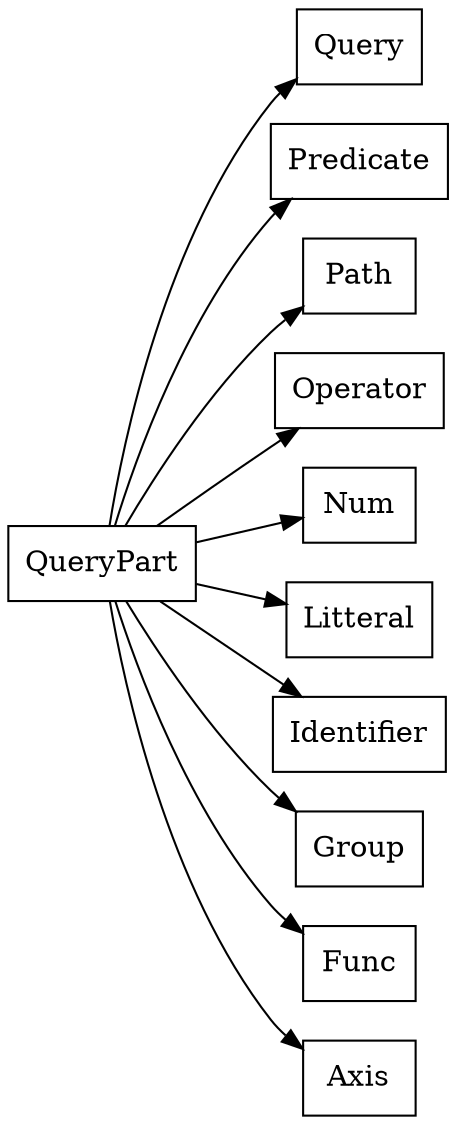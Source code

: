 strict digraph class_diagram {
  rankdir=LR;
  QueryPart[
    label="QueryPart",
    URL="QueryPart.html",
    tooltip="com.xfactorstudio.xml.xpath.types.QueryPart",
    shape="record"
  ];
  Query[
    label="Query",
    URL="Query.html",
    tooltip="com.xfactorstudio.xml.xpath.types.Query",
    shape="record"
  ];
  Predicate[
    label="Predicate",
    URL="Predicate.html",
    tooltip="com.xfactorstudio.xml.xpath.types.Predicate",
    shape="record"
  ];
  Path[
    label="Path",
    URL="Path.html",
    tooltip="com.xfactorstudio.xml.xpath.types.Path",
    shape="record"
  ];
  Operator[
    label="Operator",
    URL="Operator.html",
    tooltip="com.xfactorstudio.xml.xpath.types.Operator",
    shape="record"
  ];
  Num[
    label="Num",
    URL="Num.html",
    tooltip="com.xfactorstudio.xml.xpath.types.Num",
    shape="record"
  ];
  Litteral[
    label="Litteral",
    URL="Litteral.html",
    tooltip="com.xfactorstudio.xml.xpath.types.Litteral",
    shape="record"
  ];
  Identifier[
    label="Identifier",
    URL="Identifier.html",
    tooltip="com.xfactorstudio.xml.xpath.types.Identifier",
    shape="record"
  ];
  Group[
    label="Group",
    URL="Group.html",
    tooltip="com.xfactorstudio.xml.xpath.types.Group",
    shape="record"
  ];
  Func[
    label="Func",
    URL="Func.html",
    tooltip="com.xfactorstudio.xml.xpath.types.Func",
    shape="record"
  ];
  Axis[
    label="Axis",
    URL="Axis.html",
    tooltip="com.xfactorstudio.xml.xpath.types.Axis",
    shape="record"
  ];
  QueryPart -> Query;
  QueryPart -> Predicate;
  QueryPart -> Path;
  QueryPart -> Operator;
  QueryPart -> Num;
  QueryPart -> Litteral;
  QueryPart -> Identifier;
  QueryPart -> Group;
  QueryPart -> Func;
  QueryPart -> Axis;
}
